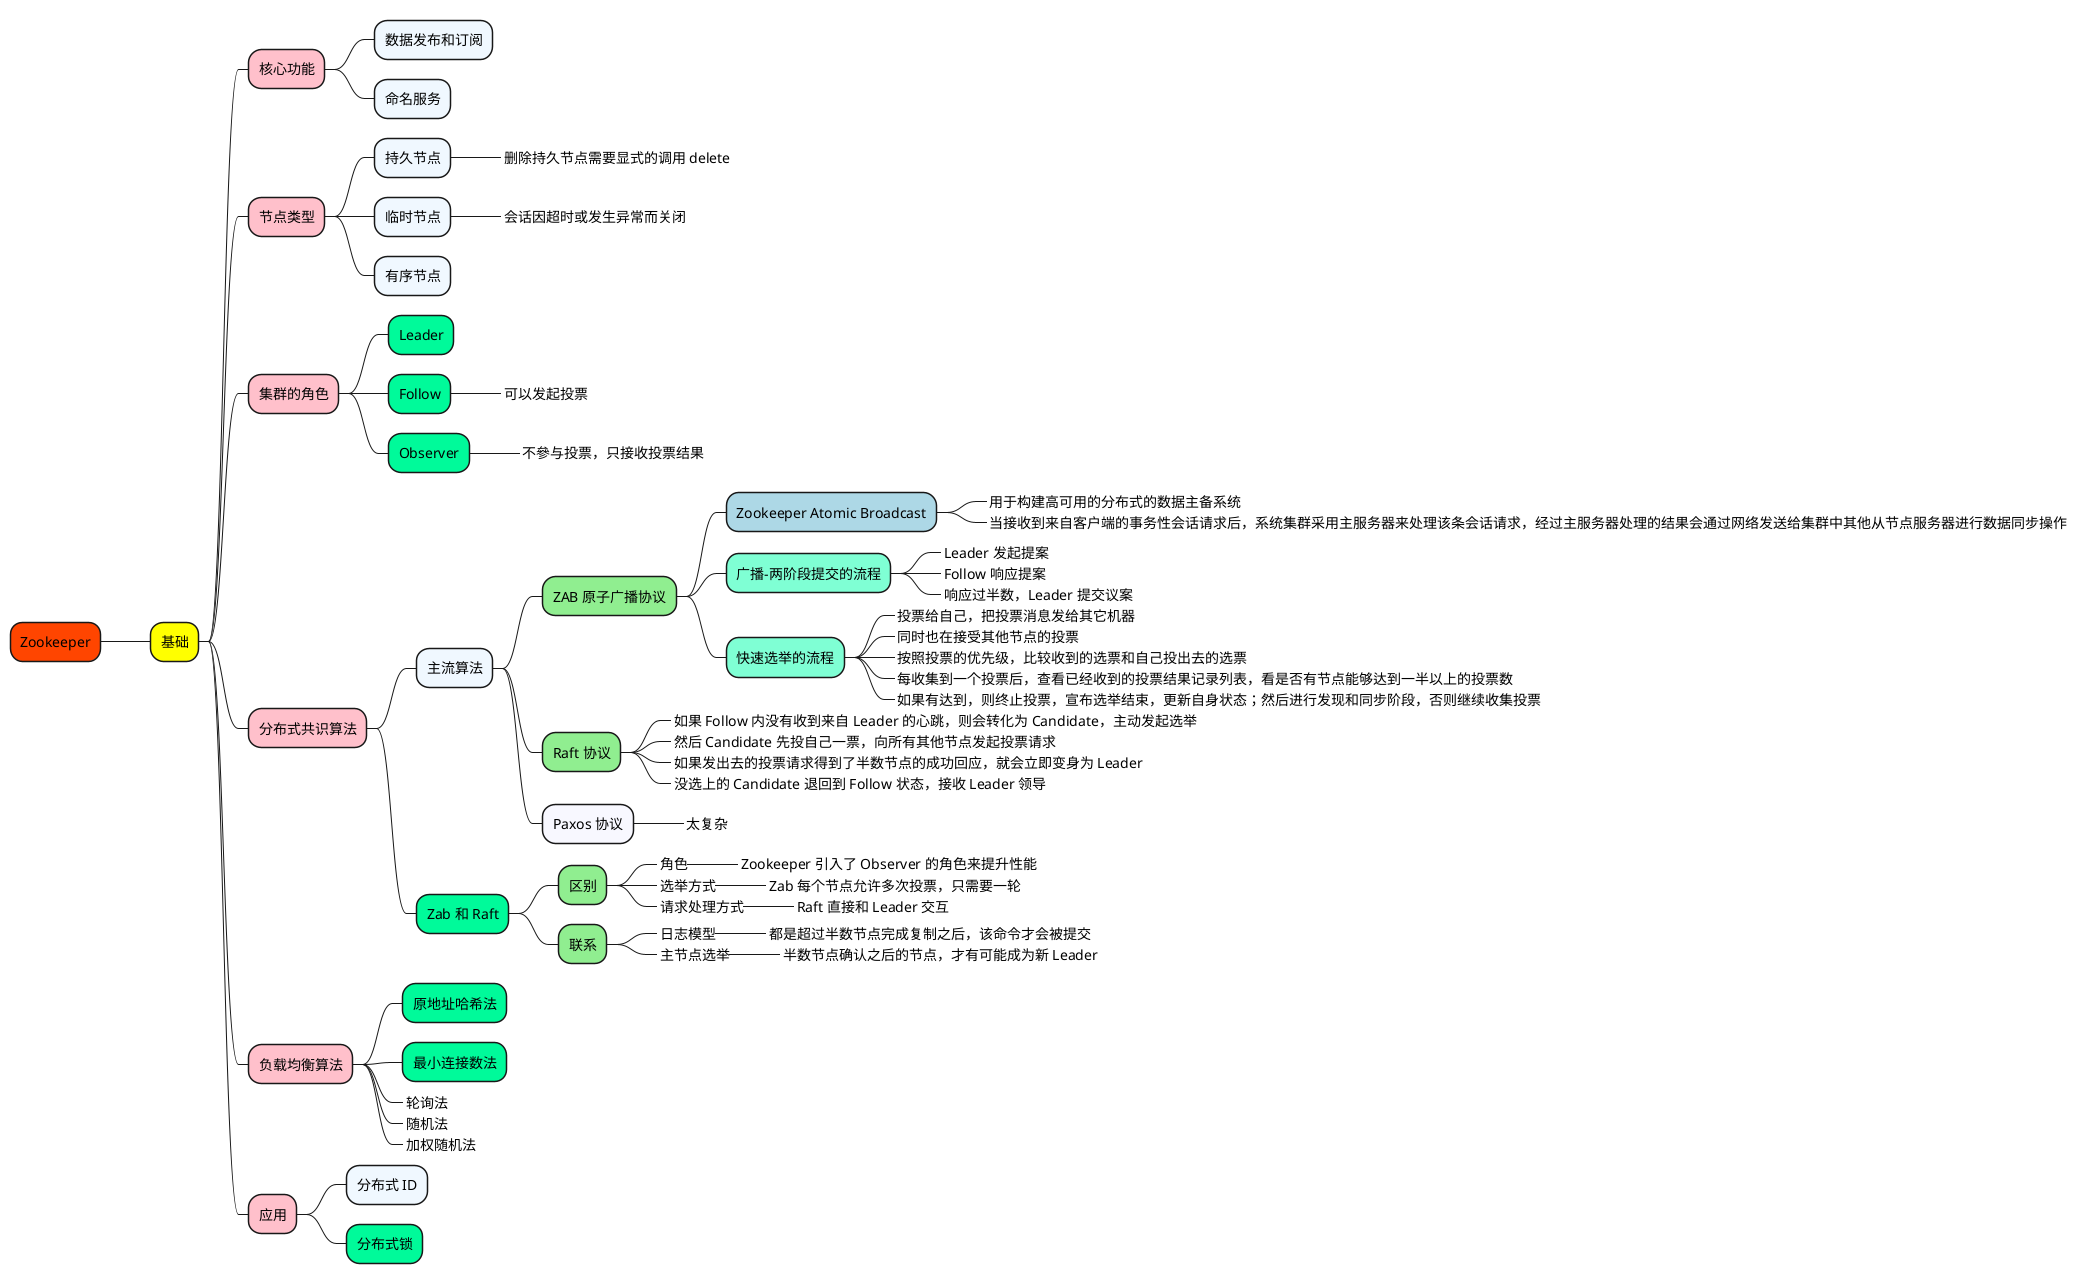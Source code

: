 @startmindmap

+[#OrangeRed] Zookeeper

++[#yellow] 基础

+++[#Pink] 核心功能

++++[#AliceBlue] 数据发布和订阅
++++[#AliceBlue] 命名服务


+++[#Pink] 节点类型

++++[#AliceBlue] 持久节点
+++++[#GhostWhite]_ 删除持久节点需要显式的调用 delete
++++[#AliceBlue] 临时节点
+++++[#GhostWhite]_ 会话因超时或发生异常而关闭
++++[#AliceBlue] 有序节点


+++[#Pink] 集群的角色

++++[#MediumSpringGreen] Leader
++++[#MediumSpringGreen] Follow
+++++[#LightGreen]_ 可以发起投票
++++[#MediumSpringGreen] Observer
+++++[#LightGreen]_ 不參与投票，只接收投票结果


+++[#Pink] 分布式共识算法

++++[#AliceBlue] 主流算法

+++++[#LightGreen] ZAB 原子广播协议
++++++[#LightBlue] Zookeeper Atomic Broadcast
+++++++[#Aquamarine]_ 用于构建高可用的分布式的数据主备系统
+++++++[#Aquamarine]_ 当接收到来自客户端的事务性会话请求后，系统集群采用主服务器来处理该条会话请求，经过主服务器处理的结果会通过网络发送给集群中其他从节点服务器进行数据同步操作

++++++[#Aquamarine] 广播-两阶段提交的流程
+++++++[#Aquamarine]_ Leader 发起提案
+++++++[#Aquamarine]_ Follow 响应提案
+++++++[#Aquamarine]_ 响应过半数，Leader 提交议案

++++++[#Aquamarine] 快速选举的流程
+++++++[#Aquamarine]_ 投票给自己，把投票消息发给其它机器
+++++++[#Aquamarine]_ 同时也在接受其他节点的投票
+++++++[#Aquamarine]_ 按照投票的优先级，比较收到的选票和自己投出去的选票
+++++++[#Aquamarine]_ 每收集到一个投票后，查看已经收到的投票结果记录列表，看是否有节点能够达到一半以上的投票数
+++++++[#Aquamarine]_ 如果有达到，则终止投票，宣布选举结束，更新自身状态；然后进行发现和同步阶段，否则继续收集投票

+++++[#LightGreen] Raft 协议
++++++[#LightBlue]_ 如果 Follow 内没有收到来自 Leader 的心跳，则会转化为 Candidate，主动发起选举
++++++[#LightBlue]_ 然后 Candidate 先投自己一票，向所有其他节点发起投票请求
++++++[#LightBlue]_ 如果发出去的投票请求得到了半数节点的成功回应，就会立即变身为 Leader
++++++[#LightBlue]_ 没选上的 Candidate 退回到 Follow 状态，接收 Leader 领导

+++++[#GhostWhite] Paxos 协议
++++++[#LightBlue]_ 太复杂

++++[#MediumSpringGreen] Zab 和 Raft

+++++[#LightGreen] 区别
++++++[#Aquamarine]_ 角色
+++++++[#Aquamarine]_ Zookeeper 引入了 Observer 的角色来提升性能
++++++[#Aquamarine]_ 选举方式
+++++++[#Aquamarine]_ Zab 每个节点允许多次投票，只需要一轮
++++++[#Aquamarine]_ 请求处理方式
+++++++[#Aquamarine]_ Raft 直接和 Leader 交互

+++++[#LightGreen] 联系
++++++[#Aquamarine]_ 日志模型
+++++++[#Aquamarine]_ 都是超过半数节点完成复制之后，该命令才会被提交
++++++[#Aquamarine]_ 主节点选举
+++++++[#Aquamarine]_ 半数节点确认之后的节点，才有可能成为新 Leader


+++[#Pink] 负载均衡算法

++++[#MediumSpringGreen] 原地址哈希法
++++[#MediumSpringGreen] 最小连接数法
++++[#AliceBlue]_ 轮询法
++++[#AliceBlue]_ 随机法
++++[#AliceBlue]_ 加权随机法


+++[#Pink] 应用

++++[#AliceBlue] 分布式 ID
++++[#MediumSpringGreen] 分布式锁


@endmindmap